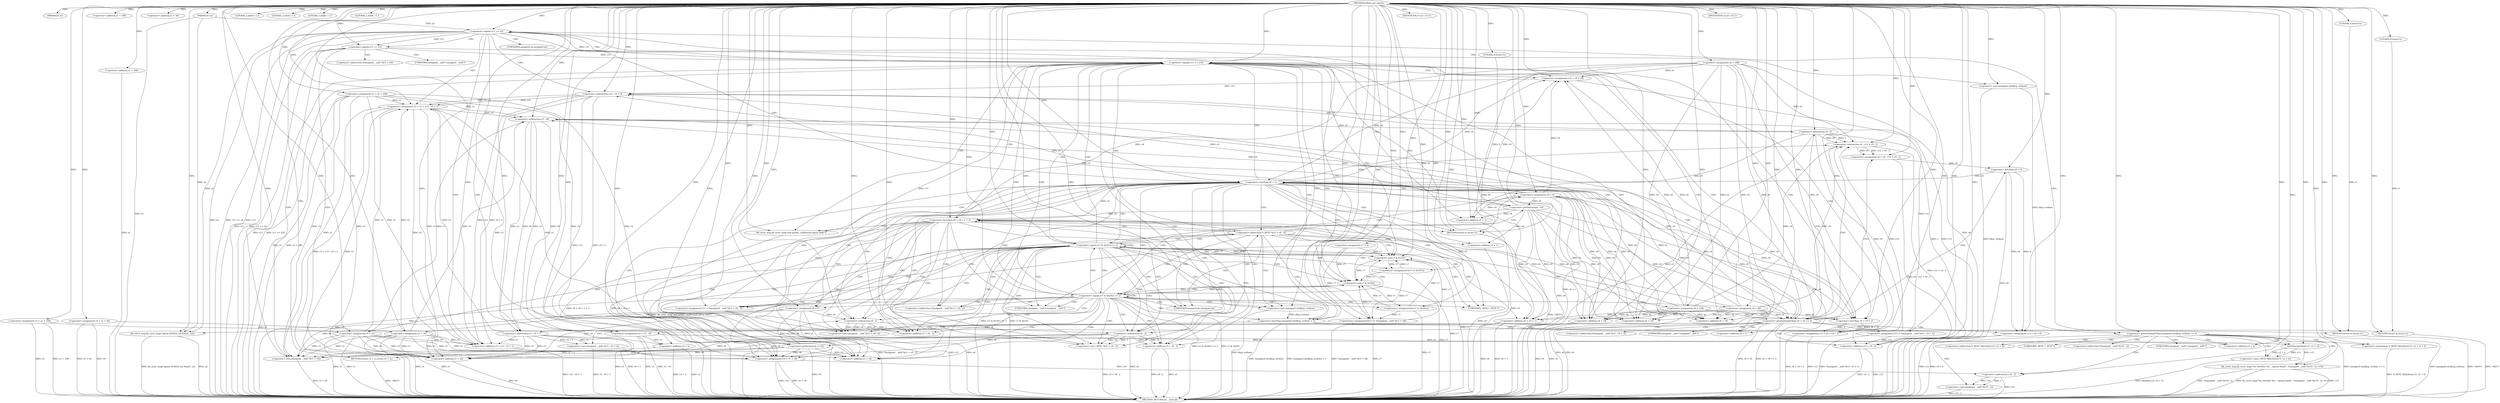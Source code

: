 digraph udhcp_get_option {  
"1000114" [label = "(METHOD,udhcp_get_option)" ]
"1000383" [label = "(METHOD_RETURN,int __fastcall)" ]
"1000115" [label = "(PARAM,int a1)" ]
"1000116" [label = "(PARAM,int a2)" ]
"1000131" [label = "(<operator>.assignment,v3 = a1 + 108)" ]
"1000133" [label = "(<operator>.addition,a1 + 108)" ]
"1000136" [label = "(<operator>.assignment,v4 = a1 + 44)" ]
"1000138" [label = "(<operator>.addition,a1 + 44)" ]
"1000141" [label = "(<operator>.assignment,v5 = a1 + 240)" ]
"1000143" [label = "(<operator>.addition,a1 + 240)" ]
"1000146" [label = "(<operator>.assignment,v6 = 388)" ]
"1000149" [label = "(<operator>.assignment,v7 = 0)" ]
"1000153" [label = "(LITERAL,2,while ( 2 ))" ]
"1000156" [label = "(LITERAL,2,while ( 2 ))" ]
"1000159" [label = "(LITERAL,1,while ( 1 ))" ]
"1000161" [label = "(<operator>.assignment,v8 = 2)" ]
"1000164" [label = "(<operator>.assignment,v9 = 0)" ]
"1000168" [label = "(LITERAL,1,while ( 1 ))" ]
"1000170" [label = "(<operator>.assignment,v10 = v5 + v8)" ]
"1000172" [label = "(<operator>.addition,v5 + v8)" ]
"1000175" [label = "(<operator>.assignment,v11 = *(unsigned __int8 *)(v5 + v8 - 2))" ]
"1000178" [label = "(<operator>.cast,(unsigned __int8 *)(v5 + v8 - 2))" ]
"1000180" [label = "(<operator>.addition,v5 + v8 - 2)" ]
"1000182" [label = "(<operator>.subtraction,v8 - 2)" ]
"1000187" [label = "(<operator>.cast,(_BYTE *)(v5 + v8 - 2))" ]
"1000189" [label = "(<operator>.addition,v5 + v8 - 2)" ]
"1000191" [label = "(<operator>.subtraction,v8 - 2)" ]
"1000195" [label = "(<operator>.preDecrement,--v9)" ]
"1000197" [label = "(<operator>.preIncrement,++v8)" ]
"1000200" [label = "(<operator>.lessThan,v6 + v9 + 1 < 2)" ]
"1000201" [label = "(<operator>.addition,v6 + v9 + 1)" ]
"1000203" [label = "(<operator>.addition,v9 + 1)" ]
"1000209" [label = "(<operator>.equals,v11 == 255)" ]
"1000213" [label = "(<operator>.assignment,v12 = v6 + v9)" ]
"1000215" [label = "(<operator>.addition,v6 + v9)" ]
"1000218" [label = "(<operator>.assignment,v13 = v6 + v9 < 2)" ]
"1000220" [label = "(<operator>.lessThan,v6 + v9 < 2)" ]
"1000221" [label = "(<operator>.addition,v6 + v9)" ]
"1000226" [label = "(<operator>.greaterEqualsThan,v6 + v9 >= 2)" ]
"1000227" [label = "(<operator>.addition,v6 + v9)" ]
"1000232" [label = "(<operator>.assignment,v2 = v5 - v9)" ]
"1000234" [label = "(<operator>.subtraction,v5 - v9)" ]
"1000237" [label = "(<operator>.assignment,v12 = *(unsigned __int8 *)(v5 - v9 + 1))" ]
"1000240" [label = "(<operator>.cast,(unsigned __int8 *)(v5 - v9 + 1))" ]
"1000242" [label = "(<operator>.subtraction,v5 - v9 + 1)" ]
"1000244" [label = "(<operator>.addition,v9 + 1)" ]
"1000247" [label = "(<operator>.assignment,v6 = v6 - v12 + v9 - 2)" ]
"1000249" [label = "(<operator>.subtraction,v6 - v12 + v9 - 2)" ]
"1000251" [label = "(<operator>.addition,v12 + v9 - 2)" ]
"1000253" [label = "(<operator>.subtraction,v9 - 2)" ]
"1000256" [label = "(<operator>.assignment,v13 = v6 < 0)" ]
"1000258" [label = "(<operator>.lessThan,v6 < 0)" ]
"1000262" [label = "(IDENTIFIER,v13,if ( v13 ))" ]
"1000265" [label = "(bb_error_msg,bb_error_msg(\"bad packet, malformed option field\"))" ]
"1000267" [label = "(RETURN,return 0;,return 0;)" ]
"1000268" [label = "(LITERAL,0,return 0;)" ]
"1000270" [label = "(<operator>.equals,v11 == a2)" ]
"1000275" [label = "(<operator>.greaterEqualsThan,(unsigned int)dhcp_verbose >= 2)" ]
"1000276" [label = "(<operator>.cast,(unsigned int)dhcp_verbose)" ]
"1000281" [label = "(<operator>.assignment,*(_BYTE *)bin2hex(v15, v2 + 2) = 0)" ]
"1000283" [label = "(<operator>.cast,(_BYTE *)bin2hex(v15, v2 + 2))" ]
"1000285" [label = "(bin2hex,bin2hex(v15, v2 + 2))" ]
"1000287" [label = "(<operator>.addition,v2 + 2)" ]
"1000291" [label = "(bb_error_msg,bb_error_msg(\"%s: 0x%02x %s\", \"option found\", *(unsigned __int8 *)(v10 - 2), v15))" ]
"1000295" [label = "(<operator>.cast,(unsigned __int8 *)(v10 - 2))" ]
"1000297" [label = "(<operator>.subtraction,v10 - 2)" ]
"1000301" [label = "(RETURN,return v2 + 2;,return v2 + 2;)" ]
"1000302" [label = "(<operator>.addition,v2 + 2)" ]
"1000306" [label = "(<operator>.equals,v11 == 52)" ]
"1000311" [label = "(IDENTIFIER,v12,if ( v12 ))" ]
"1000312" [label = "(<operators>.assignmentOr,v7 |= *(unsigned __int8 *)(v5 + v8))" ]
"1000315" [label = "(<operator>.cast,(unsigned __int8 *)(v5 + v8))" ]
"1000317" [label = "(<operator>.addition,v5 + v8)" ]
"1000320" [label = "(<operator>.assignment,v5 = v5 + v12 - v9 + 2)" ]
"1000322" [label = "(<operator>.addition,v5 + v12 - v9 + 2)" ]
"1000324" [label = "(<operator>.subtraction,v12 - v9 + 2)" ]
"1000326" [label = "(<operator>.addition,v9 + 2)" ]
"1000330" [label = "(<operator>.lessThan,v6 < 1)" ]
"1000335" [label = "(<operator>.equals,(v7 & 0x101) == 1)" ]
"1000336" [label = "(<operator>.and,v7 & 0x101)" ]
"1000341" [label = "(<operators>.assignmentOr,v7 |= 0x101u)" ]
"1000344" [label = "(<operator>.assignment,v6 = 128)" ]
"1000347" [label = "(<operator>.assignment,v5 = v3)" ]
"1000353" [label = "(<operator>.equals,(v7 & 0x202) == 2)" ]
"1000354" [label = "(<operator>.and,v7 & 0x202)" ]
"1000359" [label = "(<operators>.assignmentOr,v7 |= 0x202u)" ]
"1000362" [label = "(<operator>.assignment,v6 = 64)" ]
"1000365" [label = "(<operator>.assignment,v5 = v4)" ]
"1000371" [label = "(<operator>.lessThan,(unsigned int)dhcp_verbose < 3)" ]
"1000372" [label = "(<operator>.cast,(unsigned int)dhcp_verbose)" ]
"1000376" [label = "(RETURN,return 0;,return 0;)" ]
"1000377" [label = "(LITERAL,0,return 0;)" ]
"1000378" [label = "(bb_error_msg,bb_error_msg(\"option 0x%02x not found\", a2))" ]
"1000381" [label = "(RETURN,return 0;,return 0;)" ]
"1000382" [label = "(LITERAL,0,return 0;)" ]
"1000177" [label = "(<operator>.indirection,*(unsigned __int8 *)(v5 + v8 - 2))" ]
"1000179" [label = "(UNKNOWN,unsigned __int8 *,unsigned __int8 *)" ]
"1000186" [label = "(<operator>.indirection,*(_BYTE *)(v5 + v8 - 2))" ]
"1000188" [label = "(UNKNOWN,_BYTE *,_BYTE *)" ]
"1000239" [label = "(<operator>.indirection,*(unsigned __int8 *)(v5 - v9 + 1))" ]
"1000241" [label = "(UNKNOWN,unsigned __int8 *,unsigned __int8 *)" ]
"1000277" [label = "(UNKNOWN,unsigned int,unsigned int)" ]
"1000282" [label = "(<operator>.indirection,*(_BYTE *)bin2hex(v15, v2 + 2))" ]
"1000284" [label = "(UNKNOWN,_BYTE *,_BYTE *)" ]
"1000294" [label = "(<operator>.indirection,*(unsigned __int8 *)(v10 - 2))" ]
"1000296" [label = "(UNKNOWN,unsigned __int8 *,unsigned __int8 *)" ]
"1000314" [label = "(<operator>.indirection,*(unsigned __int8 *)(v5 + v8))" ]
"1000316" [label = "(UNKNOWN,unsigned __int8 *,unsigned __int8 *)" ]
"1000373" [label = "(UNKNOWN,unsigned int,unsigned int)" ]
  "1000381" -> "1000383"  [ label = "DDG: <RET>"] 
  "1000213" -> "1000383"  [ label = "DDG: v12"] 
  "1000209" -> "1000383"  [ label = "DDG: v11"] 
  "1000326" -> "1000383"  [ label = "DDG: v9"] 
  "1000291" -> "1000383"  [ label = "DDG: *(unsigned __int8 *)(v10 - 2)"] 
  "1000143" -> "1000383"  [ label = "DDG: a1"] 
  "1000242" -> "1000383"  [ label = "DDG: v5"] 
  "1000141" -> "1000383"  [ label = "DDG: a1 + 240"] 
  "1000341" -> "1000383"  [ label = "DDG: v7"] 
  "1000372" -> "1000383"  [ label = "DDG: dhcp_verbose"] 
  "1000200" -> "1000383"  [ label = "DDG: v6 + v9 + 1 < 2"] 
  "1000347" -> "1000383"  [ label = "DDG: v5"] 
  "1000189" -> "1000383"  [ label = "DDG: v8 - 2"] 
  "1000335" -> "1000383"  [ label = "DDG: (v7 & 0x101) == 1"] 
  "1000306" -> "1000383"  [ label = "DDG: v11"] 
  "1000320" -> "1000383"  [ label = "DDG: v5 + v12 - v9 + 2"] 
  "1000201" -> "1000383"  [ label = "DDG: v9 + 1"] 
  "1000324" -> "1000383"  [ label = "DDG: v12"] 
  "1000187" -> "1000383"  [ label = "DDG: v5 + v8 - 2"] 
  "1000237" -> "1000383"  [ label = "DDG: *(unsigned __int8 *)(v5 - v9 + 1)"] 
  "1000242" -> "1000383"  [ label = "DDG: v9 + 1"] 
  "1000330" -> "1000383"  [ label = "DDG: v6 < 1"] 
  "1000258" -> "1000383"  [ label = "DDG: v6"] 
  "1000353" -> "1000383"  [ label = "DDG: (v7 & 0x202) == 2"] 
  "1000317" -> "1000383"  [ label = "DDG: v8"] 
  "1000320" -> "1000383"  [ label = "DDG: v5"] 
  "1000232" -> "1000383"  [ label = "DDG: v2"] 
  "1000336" -> "1000383"  [ label = "DDG: v7"] 
  "1000265" -> "1000383"  [ label = "DDG: bb_error_msg(\"bad packet, malformed option field\")"] 
  "1000256" -> "1000383"  [ label = "DDG: v6 < 0"] 
  "1000141" -> "1000383"  [ label = "DDG: v5"] 
  "1000312" -> "1000383"  [ label = "DDG: v7"] 
  "1000227" -> "1000383"  [ label = "DDG: v9"] 
  "1000378" -> "1000383"  [ label = "DDG: a2"] 
  "1000232" -> "1000383"  [ label = "DDG: v5 - v9"] 
  "1000136" -> "1000383"  [ label = "DDG: v4"] 
  "1000354" -> "1000383"  [ label = "DDG: v7"] 
  "1000297" -> "1000383"  [ label = "DDG: v10"] 
  "1000270" -> "1000383"  [ label = "DDG: a2"] 
  "1000218" -> "1000383"  [ label = "DDG: v6 + v9 < 2"] 
  "1000270" -> "1000383"  [ label = "DDG: v11 == a2"] 
  "1000226" -> "1000383"  [ label = "DDG: v6 + v9"] 
  "1000226" -> "1000383"  [ label = "DDG: v6 + v9 >= 2"] 
  "1000302" -> "1000383"  [ label = "DDG: v2 + 2"] 
  "1000131" -> "1000383"  [ label = "DDG: a1 + 108"] 
  "1000149" -> "1000383"  [ label = "DDG: v7"] 
  "1000344" -> "1000383"  [ label = "DDG: v6"] 
  "1000146" -> "1000383"  [ label = "DDG: v6"] 
  "1000203" -> "1000383"  [ label = "DDG: v9"] 
  "1000251" -> "1000383"  [ label = "DDG: v9 - 2"] 
  "1000281" -> "1000383"  [ label = "DDG: *(_BYTE *)bin2hex(v15, v2 + 2)"] 
  "1000189" -> "1000383"  [ label = "DDG: v5"] 
  "1000116" -> "1000383"  [ label = "DDG: a2"] 
  "1000270" -> "1000383"  [ label = "DDG: v11"] 
  "1000365" -> "1000383"  [ label = "DDG: v4"] 
  "1000378" -> "1000383"  [ label = "DDG: bb_error_msg(\"option 0x%02x not found\", a2)"] 
  "1000136" -> "1000383"  [ label = "DDG: a1 + 44"] 
  "1000312" -> "1000383"  [ label = "DDG: *(unsigned __int8 *)(v5 + v8)"] 
  "1000275" -> "1000383"  [ label = "DDG: (unsigned int)dhcp_verbose >= 2"] 
  "1000247" -> "1000383"  [ label = "DDG: v6 - v12 + v9 - 2"] 
  "1000251" -> "1000383"  [ label = "DDG: v12"] 
  "1000302" -> "1000383"  [ label = "DDG: v2"] 
  "1000291" -> "1000383"  [ label = "DDG: bb_error_msg(\"%s: 0x%02x %s\", \"option found\", *(unsigned __int8 *)(v10 - 2), v15)"] 
  "1000365" -> "1000383"  [ label = "DDG: v5"] 
  "1000197" -> "1000383"  [ label = "DDG: v8"] 
  "1000371" -> "1000383"  [ label = "DDG: (unsigned int)dhcp_verbose"] 
  "1000315" -> "1000383"  [ label = "DDG: v5 + v8"] 
  "1000347" -> "1000383"  [ label = "DDG: v3"] 
  "1000209" -> "1000383"  [ label = "DDG: v11 == 255"] 
  "1000256" -> "1000383"  [ label = "DDG: v13"] 
  "1000170" -> "1000383"  [ label = "DDG: v10"] 
  "1000191" -> "1000383"  [ label = "DDG: v8"] 
  "1000306" -> "1000383"  [ label = "DDG: v11 == 52"] 
  "1000200" -> "1000383"  [ label = "DDG: v6 + v9 + 1"] 
  "1000335" -> "1000383"  [ label = "DDG: v7 & 0x101"] 
  "1000291" -> "1000383"  [ label = "DDG: v15"] 
  "1000227" -> "1000383"  [ label = "DDG: v6"] 
  "1000175" -> "1000383"  [ label = "DDG: *(unsigned __int8 *)(v5 + v8 - 2)"] 
  "1000240" -> "1000383"  [ label = "DDG: v5 - v9 + 1"] 
  "1000175" -> "1000383"  [ label = "DDG: v11"] 
  "1000353" -> "1000383"  [ label = "DDG: v7 & 0x202"] 
  "1000276" -> "1000383"  [ label = "DDG: dhcp_verbose"] 
  "1000362" -> "1000383"  [ label = "DDG: v6"] 
  "1000253" -> "1000383"  [ label = "DDG: v9"] 
  "1000324" -> "1000383"  [ label = "DDG: v9 + 2"] 
  "1000275" -> "1000383"  [ label = "DDG: (unsigned int)dhcp_verbose"] 
  "1000170" -> "1000383"  [ label = "DDG: v5 + v8"] 
  "1000201" -> "1000383"  [ label = "DDG: v6"] 
  "1000295" -> "1000383"  [ label = "DDG: v10 - 2"] 
  "1000371" -> "1000383"  [ label = "DDG: (unsigned int)dhcp_verbose < 3"] 
  "1000322" -> "1000383"  [ label = "DDG: v12 - v9 + 2"] 
  "1000164" -> "1000383"  [ label = "DDG: v9"] 
  "1000283" -> "1000383"  [ label = "DDG: bin2hex(v15, v2 + 2)"] 
  "1000218" -> "1000383"  [ label = "DDG: v13"] 
  "1000161" -> "1000383"  [ label = "DDG: v8"] 
  "1000131" -> "1000383"  [ label = "DDG: v3"] 
  "1000249" -> "1000383"  [ label = "DDG: v12 + v9 - 2"] 
  "1000359" -> "1000383"  [ label = "DDG: v7"] 
  "1000330" -> "1000383"  [ label = "DDG: v6"] 
  "1000267" -> "1000383"  [ label = "DDG: <RET>"] 
  "1000301" -> "1000383"  [ label = "DDG: <RET>"] 
  "1000376" -> "1000383"  [ label = "DDG: <RET>"] 
  "1000114" -> "1000115"  [ label = "DDG: "] 
  "1000114" -> "1000116"  [ label = "DDG: "] 
  "1000114" -> "1000131"  [ label = "DDG: "] 
  "1000114" -> "1000133"  [ label = "DDG: "] 
  "1000114" -> "1000136"  [ label = "DDG: "] 
  "1000114" -> "1000138"  [ label = "DDG: "] 
  "1000114" -> "1000141"  [ label = "DDG: "] 
  "1000114" -> "1000143"  [ label = "DDG: "] 
  "1000114" -> "1000146"  [ label = "DDG: "] 
  "1000114" -> "1000149"  [ label = "DDG: "] 
  "1000114" -> "1000153"  [ label = "DDG: "] 
  "1000114" -> "1000156"  [ label = "DDG: "] 
  "1000114" -> "1000159"  [ label = "DDG: "] 
  "1000114" -> "1000161"  [ label = "DDG: "] 
  "1000114" -> "1000164"  [ label = "DDG: "] 
  "1000114" -> "1000168"  [ label = "DDG: "] 
  "1000347" -> "1000170"  [ label = "DDG: v5"] 
  "1000320" -> "1000170"  [ label = "DDG: v5"] 
  "1000141" -> "1000170"  [ label = "DDG: v5"] 
  "1000365" -> "1000170"  [ label = "DDG: v5"] 
  "1000114" -> "1000170"  [ label = "DDG: "] 
  "1000197" -> "1000170"  [ label = "DDG: v8"] 
  "1000161" -> "1000170"  [ label = "DDG: v8"] 
  "1000347" -> "1000172"  [ label = "DDG: v5"] 
  "1000320" -> "1000172"  [ label = "DDG: v5"] 
  "1000141" -> "1000172"  [ label = "DDG: v5"] 
  "1000365" -> "1000172"  [ label = "DDG: v5"] 
  "1000114" -> "1000172"  [ label = "DDG: "] 
  "1000197" -> "1000172"  [ label = "DDG: v8"] 
  "1000161" -> "1000172"  [ label = "DDG: v8"] 
  "1000114" -> "1000175"  [ label = "DDG: "] 
  "1000114" -> "1000178"  [ label = "DDG: "] 
  "1000182" -> "1000178"  [ label = "DDG: v8"] 
  "1000182" -> "1000178"  [ label = "DDG: 2"] 
  "1000114" -> "1000180"  [ label = "DDG: "] 
  "1000182" -> "1000180"  [ label = "DDG: v8"] 
  "1000182" -> "1000180"  [ label = "DDG: 2"] 
  "1000114" -> "1000182"  [ label = "DDG: "] 
  "1000197" -> "1000182"  [ label = "DDG: v8"] 
  "1000161" -> "1000182"  [ label = "DDG: v8"] 
  "1000114" -> "1000187"  [ label = "DDG: "] 
  "1000191" -> "1000187"  [ label = "DDG: v8"] 
  "1000191" -> "1000187"  [ label = "DDG: 2"] 
  "1000114" -> "1000189"  [ label = "DDG: "] 
  "1000191" -> "1000189"  [ label = "DDG: v8"] 
  "1000191" -> "1000189"  [ label = "DDG: 2"] 
  "1000182" -> "1000191"  [ label = "DDG: v8"] 
  "1000114" -> "1000191"  [ label = "DDG: "] 
  "1000164" -> "1000195"  [ label = "DDG: v9"] 
  "1000114" -> "1000195"  [ label = "DDG: "] 
  "1000191" -> "1000197"  [ label = "DDG: v8"] 
  "1000114" -> "1000197"  [ label = "DDG: "] 
  "1000344" -> "1000200"  [ label = "DDG: v6"] 
  "1000146" -> "1000200"  [ label = "DDG: v6"] 
  "1000362" -> "1000200"  [ label = "DDG: v6"] 
  "1000330" -> "1000200"  [ label = "DDG: v6"] 
  "1000114" -> "1000200"  [ label = "DDG: "] 
  "1000195" -> "1000200"  [ label = "DDG: v9"] 
  "1000344" -> "1000201"  [ label = "DDG: v6"] 
  "1000146" -> "1000201"  [ label = "DDG: v6"] 
  "1000362" -> "1000201"  [ label = "DDG: v6"] 
  "1000330" -> "1000201"  [ label = "DDG: v6"] 
  "1000114" -> "1000201"  [ label = "DDG: "] 
  "1000195" -> "1000201"  [ label = "DDG: v9"] 
  "1000195" -> "1000203"  [ label = "DDG: v9"] 
  "1000114" -> "1000203"  [ label = "DDG: "] 
  "1000306" -> "1000209"  [ label = "DDG: v11"] 
  "1000175" -> "1000209"  [ label = "DDG: v11"] 
  "1000114" -> "1000209"  [ label = "DDG: "] 
  "1000344" -> "1000213"  [ label = "DDG: v6"] 
  "1000146" -> "1000213"  [ label = "DDG: v6"] 
  "1000362" -> "1000213"  [ label = "DDG: v6"] 
  "1000330" -> "1000213"  [ label = "DDG: v6"] 
  "1000114" -> "1000213"  [ label = "DDG: "] 
  "1000164" -> "1000213"  [ label = "DDG: v9"] 
  "1000195" -> "1000213"  [ label = "DDG: v9"] 
  "1000344" -> "1000215"  [ label = "DDG: v6"] 
  "1000146" -> "1000215"  [ label = "DDG: v6"] 
  "1000362" -> "1000215"  [ label = "DDG: v6"] 
  "1000330" -> "1000215"  [ label = "DDG: v6"] 
  "1000114" -> "1000215"  [ label = "DDG: "] 
  "1000164" -> "1000215"  [ label = "DDG: v9"] 
  "1000195" -> "1000215"  [ label = "DDG: v9"] 
  "1000220" -> "1000218"  [ label = "DDG: v6 + v9"] 
  "1000220" -> "1000218"  [ label = "DDG: 2"] 
  "1000114" -> "1000218"  [ label = "DDG: "] 
  "1000114" -> "1000220"  [ label = "DDG: "] 
  "1000344" -> "1000220"  [ label = "DDG: v6"] 
  "1000146" -> "1000220"  [ label = "DDG: v6"] 
  "1000362" -> "1000220"  [ label = "DDG: v6"] 
  "1000330" -> "1000220"  [ label = "DDG: v6"] 
  "1000164" -> "1000220"  [ label = "DDG: v9"] 
  "1000195" -> "1000220"  [ label = "DDG: v9"] 
  "1000114" -> "1000221"  [ label = "DDG: "] 
  "1000344" -> "1000221"  [ label = "DDG: v6"] 
  "1000146" -> "1000221"  [ label = "DDG: v6"] 
  "1000362" -> "1000221"  [ label = "DDG: v6"] 
  "1000330" -> "1000221"  [ label = "DDG: v6"] 
  "1000164" -> "1000221"  [ label = "DDG: v9"] 
  "1000195" -> "1000221"  [ label = "DDG: v9"] 
  "1000114" -> "1000226"  [ label = "DDG: "] 
  "1000344" -> "1000226"  [ label = "DDG: v6"] 
  "1000146" -> "1000226"  [ label = "DDG: v6"] 
  "1000362" -> "1000226"  [ label = "DDG: v6"] 
  "1000330" -> "1000226"  [ label = "DDG: v6"] 
  "1000164" -> "1000226"  [ label = "DDG: v9"] 
  "1000195" -> "1000226"  [ label = "DDG: v9"] 
  "1000114" -> "1000227"  [ label = "DDG: "] 
  "1000344" -> "1000227"  [ label = "DDG: v6"] 
  "1000146" -> "1000227"  [ label = "DDG: v6"] 
  "1000362" -> "1000227"  [ label = "DDG: v6"] 
  "1000330" -> "1000227"  [ label = "DDG: v6"] 
  "1000164" -> "1000227"  [ label = "DDG: v9"] 
  "1000195" -> "1000227"  [ label = "DDG: v9"] 
  "1000234" -> "1000232"  [ label = "DDG: v5"] 
  "1000234" -> "1000232"  [ label = "DDG: v9"] 
  "1000114" -> "1000232"  [ label = "DDG: "] 
  "1000347" -> "1000234"  [ label = "DDG: v5"] 
  "1000320" -> "1000234"  [ label = "DDG: v5"] 
  "1000141" -> "1000234"  [ label = "DDG: v5"] 
  "1000365" -> "1000234"  [ label = "DDG: v5"] 
  "1000114" -> "1000234"  [ label = "DDG: "] 
  "1000164" -> "1000234"  [ label = "DDG: v9"] 
  "1000195" -> "1000234"  [ label = "DDG: v9"] 
  "1000114" -> "1000237"  [ label = "DDG: "] 
  "1000242" -> "1000240"  [ label = "DDG: v5"] 
  "1000242" -> "1000240"  [ label = "DDG: v9 + 1"] 
  "1000234" -> "1000242"  [ label = "DDG: v5"] 
  "1000114" -> "1000242"  [ label = "DDG: "] 
  "1000234" -> "1000242"  [ label = "DDG: v9"] 
  "1000234" -> "1000244"  [ label = "DDG: v9"] 
  "1000114" -> "1000244"  [ label = "DDG: "] 
  "1000249" -> "1000247"  [ label = "DDG: v6"] 
  "1000249" -> "1000247"  [ label = "DDG: v12 + v9 - 2"] 
  "1000114" -> "1000247"  [ label = "DDG: "] 
  "1000114" -> "1000249"  [ label = "DDG: "] 
  "1000344" -> "1000249"  [ label = "DDG: v6"] 
  "1000146" -> "1000249"  [ label = "DDG: v6"] 
  "1000362" -> "1000249"  [ label = "DDG: v6"] 
  "1000330" -> "1000249"  [ label = "DDG: v6"] 
  "1000237" -> "1000249"  [ label = "DDG: v12"] 
  "1000253" -> "1000249"  [ label = "DDG: v9"] 
  "1000253" -> "1000249"  [ label = "DDG: 2"] 
  "1000237" -> "1000251"  [ label = "DDG: v12"] 
  "1000114" -> "1000251"  [ label = "DDG: "] 
  "1000253" -> "1000251"  [ label = "DDG: v9"] 
  "1000253" -> "1000251"  [ label = "DDG: 2"] 
  "1000114" -> "1000253"  [ label = "DDG: "] 
  "1000234" -> "1000253"  [ label = "DDG: v9"] 
  "1000258" -> "1000256"  [ label = "DDG: v6"] 
  "1000258" -> "1000256"  [ label = "DDG: 0"] 
  "1000114" -> "1000256"  [ label = "DDG: "] 
  "1000247" -> "1000258"  [ label = "DDG: v6"] 
  "1000114" -> "1000258"  [ label = "DDG: "] 
  "1000114" -> "1000262"  [ label = "DDG: "] 
  "1000114" -> "1000265"  [ label = "DDG: "] 
  "1000268" -> "1000267"  [ label = "DDG: 0"] 
  "1000114" -> "1000267"  [ label = "DDG: "] 
  "1000114" -> "1000268"  [ label = "DDG: "] 
  "1000209" -> "1000270"  [ label = "DDG: v11"] 
  "1000114" -> "1000270"  [ label = "DDG: "] 
  "1000116" -> "1000270"  [ label = "DDG: a2"] 
  "1000276" -> "1000275"  [ label = "DDG: dhcp_verbose"] 
  "1000114" -> "1000276"  [ label = "DDG: "] 
  "1000114" -> "1000275"  [ label = "DDG: "] 
  "1000114" -> "1000281"  [ label = "DDG: "] 
  "1000285" -> "1000283"  [ label = "DDG: v15"] 
  "1000285" -> "1000283"  [ label = "DDG: v2 + 2"] 
  "1000114" -> "1000285"  [ label = "DDG: "] 
  "1000232" -> "1000285"  [ label = "DDG: v2"] 
  "1000232" -> "1000287"  [ label = "DDG: v2"] 
  "1000114" -> "1000287"  [ label = "DDG: "] 
  "1000114" -> "1000291"  [ label = "DDG: "] 
  "1000297" -> "1000295"  [ label = "DDG: v10"] 
  "1000297" -> "1000295"  [ label = "DDG: 2"] 
  "1000170" -> "1000297"  [ label = "DDG: v10"] 
  "1000114" -> "1000297"  [ label = "DDG: "] 
  "1000285" -> "1000291"  [ label = "DDG: v15"] 
  "1000302" -> "1000301"  [ label = "DDG: v2 + 2"] 
  "1000232" -> "1000302"  [ label = "DDG: v2"] 
  "1000114" -> "1000302"  [ label = "DDG: "] 
  "1000270" -> "1000306"  [ label = "DDG: v11"] 
  "1000114" -> "1000306"  [ label = "DDG: "] 
  "1000114" -> "1000311"  [ label = "DDG: "] 
  "1000341" -> "1000312"  [ label = "DDG: v7"] 
  "1000149" -> "1000312"  [ label = "DDG: v7"] 
  "1000359" -> "1000312"  [ label = "DDG: v7"] 
  "1000114" -> "1000312"  [ label = "DDG: "] 
  "1000242" -> "1000315"  [ label = "DDG: v5"] 
  "1000347" -> "1000315"  [ label = "DDG: v5"] 
  "1000320" -> "1000315"  [ label = "DDG: v5"] 
  "1000141" -> "1000315"  [ label = "DDG: v5"] 
  "1000365" -> "1000315"  [ label = "DDG: v5"] 
  "1000114" -> "1000315"  [ label = "DDG: "] 
  "1000197" -> "1000315"  [ label = "DDG: v8"] 
  "1000191" -> "1000315"  [ label = "DDG: v8"] 
  "1000161" -> "1000315"  [ label = "DDG: v8"] 
  "1000242" -> "1000317"  [ label = "DDG: v5"] 
  "1000347" -> "1000317"  [ label = "DDG: v5"] 
  "1000320" -> "1000317"  [ label = "DDG: v5"] 
  "1000141" -> "1000317"  [ label = "DDG: v5"] 
  "1000365" -> "1000317"  [ label = "DDG: v5"] 
  "1000114" -> "1000317"  [ label = "DDG: "] 
  "1000197" -> "1000317"  [ label = "DDG: v8"] 
  "1000191" -> "1000317"  [ label = "DDG: v8"] 
  "1000161" -> "1000317"  [ label = "DDG: v8"] 
  "1000242" -> "1000320"  [ label = "DDG: v5"] 
  "1000347" -> "1000320"  [ label = "DDG: v5"] 
  "1000141" -> "1000320"  [ label = "DDG: v5"] 
  "1000365" -> "1000320"  [ label = "DDG: v5"] 
  "1000114" -> "1000320"  [ label = "DDG: "] 
  "1000324" -> "1000320"  [ label = "DDG: v12"] 
  "1000324" -> "1000320"  [ label = "DDG: v9 + 2"] 
  "1000242" -> "1000322"  [ label = "DDG: v5"] 
  "1000347" -> "1000322"  [ label = "DDG: v5"] 
  "1000320" -> "1000322"  [ label = "DDG: v5"] 
  "1000141" -> "1000322"  [ label = "DDG: v5"] 
  "1000365" -> "1000322"  [ label = "DDG: v5"] 
  "1000114" -> "1000322"  [ label = "DDG: "] 
  "1000324" -> "1000322"  [ label = "DDG: v12"] 
  "1000324" -> "1000322"  [ label = "DDG: v9 + 2"] 
  "1000213" -> "1000324"  [ label = "DDG: v12"] 
  "1000114" -> "1000324"  [ label = "DDG: "] 
  "1000237" -> "1000324"  [ label = "DDG: v12"] 
  "1000253" -> "1000324"  [ label = "DDG: v9"] 
  "1000164" -> "1000324"  [ label = "DDG: v9"] 
  "1000195" -> "1000324"  [ label = "DDG: v9"] 
  "1000253" -> "1000326"  [ label = "DDG: v9"] 
  "1000114" -> "1000326"  [ label = "DDG: "] 
  "1000164" -> "1000326"  [ label = "DDG: v9"] 
  "1000195" -> "1000326"  [ label = "DDG: v9"] 
  "1000258" -> "1000330"  [ label = "DDG: v6"] 
  "1000114" -> "1000330"  [ label = "DDG: "] 
  "1000344" -> "1000330"  [ label = "DDG: v6"] 
  "1000146" -> "1000330"  [ label = "DDG: v6"] 
  "1000362" -> "1000330"  [ label = "DDG: v6"] 
  "1000336" -> "1000335"  [ label = "DDG: v7"] 
  "1000336" -> "1000335"  [ label = "DDG: 0x101"] 
  "1000341" -> "1000336"  [ label = "DDG: v7"] 
  "1000312" -> "1000336"  [ label = "DDG: v7"] 
  "1000149" -> "1000336"  [ label = "DDG: v7"] 
  "1000359" -> "1000336"  [ label = "DDG: v7"] 
  "1000114" -> "1000336"  [ label = "DDG: "] 
  "1000114" -> "1000335"  [ label = "DDG: "] 
  "1000114" -> "1000341"  [ label = "DDG: "] 
  "1000336" -> "1000341"  [ label = "DDG: v7"] 
  "1000114" -> "1000344"  [ label = "DDG: "] 
  "1000131" -> "1000347"  [ label = "DDG: v3"] 
  "1000114" -> "1000347"  [ label = "DDG: "] 
  "1000354" -> "1000353"  [ label = "DDG: v7"] 
  "1000354" -> "1000353"  [ label = "DDG: 0x202"] 
  "1000341" -> "1000354"  [ label = "DDG: v7"] 
  "1000336" -> "1000354"  [ label = "DDG: v7"] 
  "1000312" -> "1000354"  [ label = "DDG: v7"] 
  "1000149" -> "1000354"  [ label = "DDG: v7"] 
  "1000359" -> "1000354"  [ label = "DDG: v7"] 
  "1000114" -> "1000354"  [ label = "DDG: "] 
  "1000114" -> "1000353"  [ label = "DDG: "] 
  "1000114" -> "1000359"  [ label = "DDG: "] 
  "1000354" -> "1000359"  [ label = "DDG: v7"] 
  "1000114" -> "1000362"  [ label = "DDG: "] 
  "1000136" -> "1000365"  [ label = "DDG: v4"] 
  "1000114" -> "1000365"  [ label = "DDG: "] 
  "1000372" -> "1000371"  [ label = "DDG: dhcp_verbose"] 
  "1000114" -> "1000372"  [ label = "DDG: "] 
  "1000114" -> "1000371"  [ label = "DDG: "] 
  "1000377" -> "1000376"  [ label = "DDG: 0"] 
  "1000114" -> "1000376"  [ label = "DDG: "] 
  "1000114" -> "1000377"  [ label = "DDG: "] 
  "1000114" -> "1000378"  [ label = "DDG: "] 
  "1000270" -> "1000378"  [ label = "DDG: a2"] 
  "1000116" -> "1000378"  [ label = "DDG: a2"] 
  "1000382" -> "1000381"  [ label = "DDG: 0"] 
  "1000114" -> "1000381"  [ label = "DDG: "] 
  "1000114" -> "1000382"  [ label = "DDG: "] 
  "1000186" -> "1000203"  [ label = "CDG: "] 
  "1000186" -> "1000201"  [ label = "CDG: "] 
  "1000186" -> "1000200"  [ label = "CDG: "] 
  "1000186" -> "1000197"  [ label = "CDG: "] 
  "1000186" -> "1000195"  [ label = "CDG: "] 
  "1000186" -> "1000209"  [ label = "CDG: "] 
  "1000186" -> "1000336"  [ label = "CDG: "] 
  "1000186" -> "1000335"  [ label = "CDG: "] 
  "1000186" -> "1000354"  [ label = "CDG: "] 
  "1000186" -> "1000353"  [ label = "CDG: "] 
  "1000186" -> "1000373"  [ label = "CDG: "] 
  "1000186" -> "1000372"  [ label = "CDG: "] 
  "1000186" -> "1000371"  [ label = "CDG: "] 
  "1000200" -> "1000267"  [ label = "CDG: "] 
  "1000200" -> "1000265"  [ label = "CDG: "] 
  "1000200" -> "1000175"  [ label = "CDG: "] 
  "1000200" -> "1000172"  [ label = "CDG: "] 
  "1000200" -> "1000170"  [ label = "CDG: "] 
  "1000200" -> "1000191"  [ label = "CDG: "] 
  "1000200" -> "1000189"  [ label = "CDG: "] 
  "1000200" -> "1000188"  [ label = "CDG: "] 
  "1000200" -> "1000187"  [ label = "CDG: "] 
  "1000200" -> "1000186"  [ label = "CDG: "] 
  "1000200" -> "1000182"  [ label = "CDG: "] 
  "1000200" -> "1000180"  [ label = "CDG: "] 
  "1000200" -> "1000179"  [ label = "CDG: "] 
  "1000200" -> "1000178"  [ label = "CDG: "] 
  "1000200" -> "1000177"  [ label = "CDG: "] 
  "1000200" -> "1000209"  [ label = "CDG: "] 
  "1000209" -> "1000221"  [ label = "CDG: "] 
  "1000209" -> "1000220"  [ label = "CDG: "] 
  "1000209" -> "1000218"  [ label = "CDG: "] 
  "1000209" -> "1000215"  [ label = "CDG: "] 
  "1000209" -> "1000213"  [ label = "CDG: "] 
  "1000209" -> "1000227"  [ label = "CDG: "] 
  "1000209" -> "1000226"  [ label = "CDG: "] 
  "1000209" -> "1000336"  [ label = "CDG: "] 
  "1000209" -> "1000335"  [ label = "CDG: "] 
  "1000209" -> "1000354"  [ label = "CDG: "] 
  "1000209" -> "1000353"  [ label = "CDG: "] 
  "1000209" -> "1000373"  [ label = "CDG: "] 
  "1000209" -> "1000372"  [ label = "CDG: "] 
  "1000209" -> "1000371"  [ label = "CDG: "] 
  "1000209" -> "1000270"  [ label = "CDG: "] 
  "1000209" -> "1000267"  [ label = "CDG: "] 
  "1000209" -> "1000265"  [ label = "CDG: "] 
  "1000226" -> "1000240"  [ label = "CDG: "] 
  "1000226" -> "1000239"  [ label = "CDG: "] 
  "1000226" -> "1000237"  [ label = "CDG: "] 
  "1000226" -> "1000234"  [ label = "CDG: "] 
  "1000226" -> "1000232"  [ label = "CDG: "] 
  "1000226" -> "1000256"  [ label = "CDG: "] 
  "1000226" -> "1000253"  [ label = "CDG: "] 
  "1000226" -> "1000251"  [ label = "CDG: "] 
  "1000226" -> "1000249"  [ label = "CDG: "] 
  "1000226" -> "1000247"  [ label = "CDG: "] 
  "1000226" -> "1000244"  [ label = "CDG: "] 
  "1000226" -> "1000242"  [ label = "CDG: "] 
  "1000226" -> "1000241"  [ label = "CDG: "] 
  "1000226" -> "1000258"  [ label = "CDG: "] 
  "1000270" -> "1000277"  [ label = "CDG: "] 
  "1000270" -> "1000276"  [ label = "CDG: "] 
  "1000270" -> "1000275"  [ label = "CDG: "] 
  "1000270" -> "1000302"  [ label = "CDG: "] 
  "1000270" -> "1000301"  [ label = "CDG: "] 
  "1000270" -> "1000320"  [ label = "CDG: "] 
  "1000270" -> "1000306"  [ label = "CDG: "] 
  "1000270" -> "1000330"  [ label = "CDG: "] 
  "1000270" -> "1000326"  [ label = "CDG: "] 
  "1000270" -> "1000324"  [ label = "CDG: "] 
  "1000270" -> "1000322"  [ label = "CDG: "] 
  "1000275" -> "1000287"  [ label = "CDG: "] 
  "1000275" -> "1000285"  [ label = "CDG: "] 
  "1000275" -> "1000284"  [ label = "CDG: "] 
  "1000275" -> "1000283"  [ label = "CDG: "] 
  "1000275" -> "1000282"  [ label = "CDG: "] 
  "1000275" -> "1000281"  [ label = "CDG: "] 
  "1000275" -> "1000297"  [ label = "CDG: "] 
  "1000275" -> "1000296"  [ label = "CDG: "] 
  "1000275" -> "1000295"  [ label = "CDG: "] 
  "1000275" -> "1000294"  [ label = "CDG: "] 
  "1000275" -> "1000291"  [ label = "CDG: "] 
  "1000306" -> "1000317"  [ label = "CDG: "] 
  "1000306" -> "1000316"  [ label = "CDG: "] 
  "1000306" -> "1000315"  [ label = "CDG: "] 
  "1000306" -> "1000314"  [ label = "CDG: "] 
  "1000306" -> "1000312"  [ label = "CDG: "] 
  "1000330" -> "1000267"  [ label = "CDG: "] 
  "1000330" -> "1000265"  [ label = "CDG: "] 
  "1000330" -> "1000164"  [ label = "CDG: "] 
  "1000330" -> "1000161"  [ label = "CDG: "] 
  "1000330" -> "1000336"  [ label = "CDG: "] 
  "1000330" -> "1000335"  [ label = "CDG: "] 
  "1000330" -> "1000175"  [ label = "CDG: "] 
  "1000330" -> "1000172"  [ label = "CDG: "] 
  "1000330" -> "1000170"  [ label = "CDG: "] 
  "1000330" -> "1000191"  [ label = "CDG: "] 
  "1000330" -> "1000189"  [ label = "CDG: "] 
  "1000330" -> "1000188"  [ label = "CDG: "] 
  "1000330" -> "1000187"  [ label = "CDG: "] 
  "1000330" -> "1000186"  [ label = "CDG: "] 
  "1000330" -> "1000182"  [ label = "CDG: "] 
  "1000330" -> "1000180"  [ label = "CDG: "] 
  "1000330" -> "1000179"  [ label = "CDG: "] 
  "1000330" -> "1000178"  [ label = "CDG: "] 
  "1000330" -> "1000177"  [ label = "CDG: "] 
  "1000330" -> "1000209"  [ label = "CDG: "] 
  "1000335" -> "1000347"  [ label = "CDG: "] 
  "1000335" -> "1000344"  [ label = "CDG: "] 
  "1000335" -> "1000341"  [ label = "CDG: "] 
  "1000335" -> "1000354"  [ label = "CDG: "] 
  "1000335" -> "1000353"  [ label = "CDG: "] 
  "1000335" -> "1000373"  [ label = "CDG: "] 
  "1000335" -> "1000372"  [ label = "CDG: "] 
  "1000335" -> "1000371"  [ label = "CDG: "] 
  "1000335" -> "1000164"  [ label = "CDG: "] 
  "1000335" -> "1000161"  [ label = "CDG: "] 
  "1000335" -> "1000336"  [ label = "CDG: "] 
  "1000335" -> "1000335"  [ label = "CDG: "] 
  "1000335" -> "1000175"  [ label = "CDG: "] 
  "1000335" -> "1000172"  [ label = "CDG: "] 
  "1000335" -> "1000170"  [ label = "CDG: "] 
  "1000335" -> "1000191"  [ label = "CDG: "] 
  "1000335" -> "1000189"  [ label = "CDG: "] 
  "1000335" -> "1000188"  [ label = "CDG: "] 
  "1000335" -> "1000187"  [ label = "CDG: "] 
  "1000335" -> "1000186"  [ label = "CDG: "] 
  "1000335" -> "1000182"  [ label = "CDG: "] 
  "1000335" -> "1000180"  [ label = "CDG: "] 
  "1000335" -> "1000179"  [ label = "CDG: "] 
  "1000335" -> "1000178"  [ label = "CDG: "] 
  "1000335" -> "1000177"  [ label = "CDG: "] 
  "1000335" -> "1000209"  [ label = "CDG: "] 
  "1000353" -> "1000365"  [ label = "CDG: "] 
  "1000353" -> "1000362"  [ label = "CDG: "] 
  "1000353" -> "1000359"  [ label = "CDG: "] 
  "1000353" -> "1000373"  [ label = "CDG: "] 
  "1000353" -> "1000372"  [ label = "CDG: "] 
  "1000353" -> "1000371"  [ label = "CDG: "] 
  "1000353" -> "1000354"  [ label = "CDG: "] 
  "1000353" -> "1000353"  [ label = "CDG: "] 
  "1000353" -> "1000164"  [ label = "CDG: "] 
  "1000353" -> "1000161"  [ label = "CDG: "] 
  "1000353" -> "1000336"  [ label = "CDG: "] 
  "1000353" -> "1000335"  [ label = "CDG: "] 
  "1000353" -> "1000175"  [ label = "CDG: "] 
  "1000353" -> "1000172"  [ label = "CDG: "] 
  "1000353" -> "1000170"  [ label = "CDG: "] 
  "1000353" -> "1000191"  [ label = "CDG: "] 
  "1000353" -> "1000189"  [ label = "CDG: "] 
  "1000353" -> "1000188"  [ label = "CDG: "] 
  "1000353" -> "1000187"  [ label = "CDG: "] 
  "1000353" -> "1000186"  [ label = "CDG: "] 
  "1000353" -> "1000182"  [ label = "CDG: "] 
  "1000353" -> "1000180"  [ label = "CDG: "] 
  "1000353" -> "1000179"  [ label = "CDG: "] 
  "1000353" -> "1000178"  [ label = "CDG: "] 
  "1000353" -> "1000177"  [ label = "CDG: "] 
  "1000353" -> "1000209"  [ label = "CDG: "] 
  "1000371" -> "1000381"  [ label = "CDG: "] 
  "1000371" -> "1000378"  [ label = "CDG: "] 
  "1000371" -> "1000376"  [ label = "CDG: "] 
}
